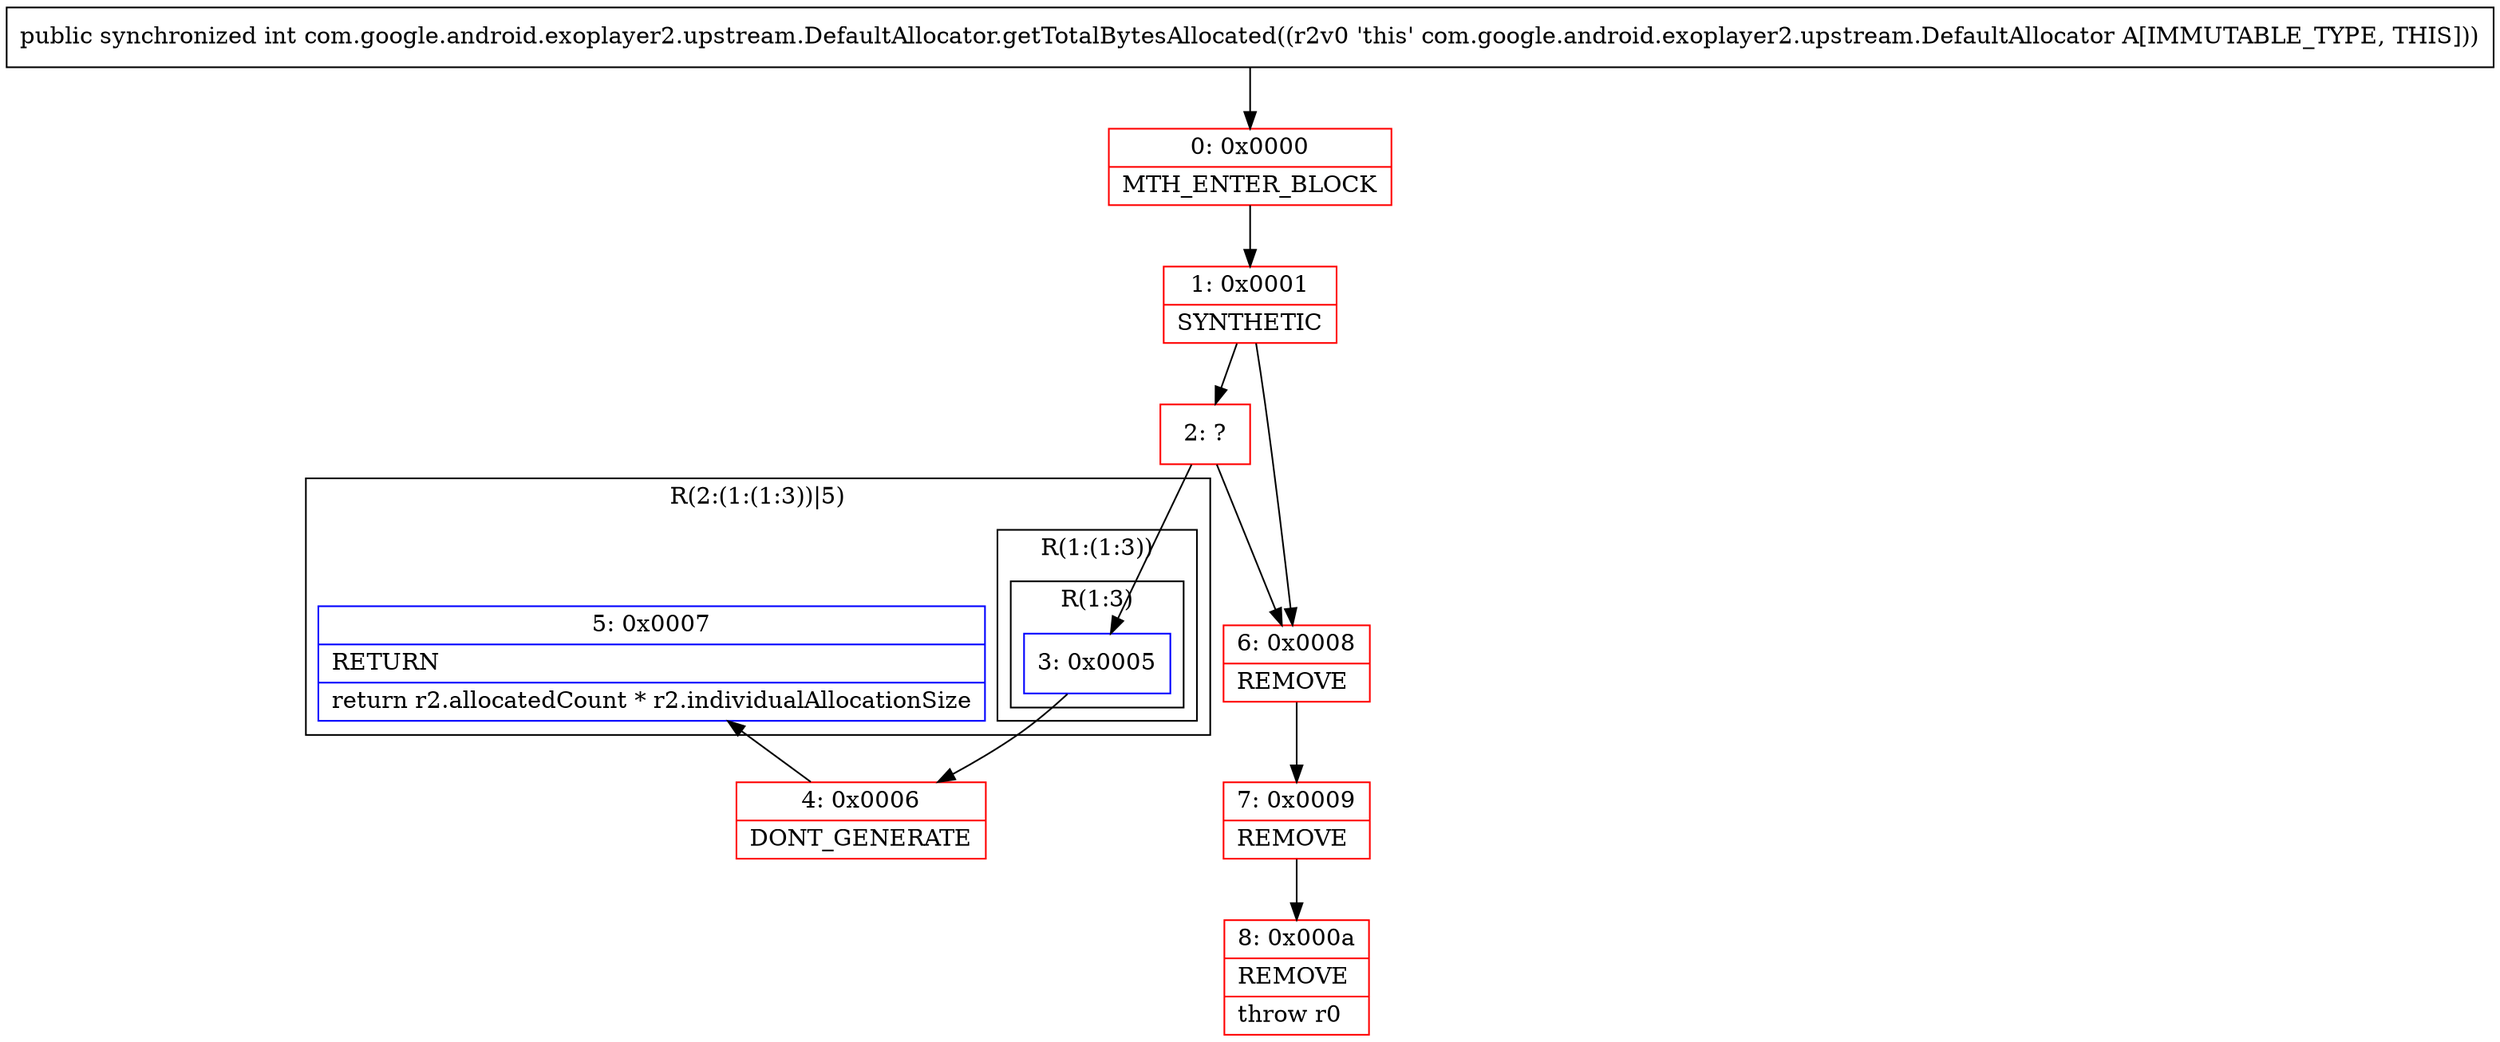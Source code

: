 digraph "CFG forcom.google.android.exoplayer2.upstream.DefaultAllocator.getTotalBytesAllocated()I" {
subgraph cluster_Region_1067817184 {
label = "R(2:(1:(1:3))|5)";
node [shape=record,color=blue];
subgraph cluster_Region_618584727 {
label = "R(1:(1:3))";
node [shape=record,color=blue];
subgraph cluster_Region_1655195512 {
label = "R(1:3)";
node [shape=record,color=blue];
Node_3 [shape=record,label="{3\:\ 0x0005}"];
}
}
Node_5 [shape=record,label="{5\:\ 0x0007|RETURN\l|return r2.allocatedCount * r2.individualAllocationSize\l}"];
}
Node_0 [shape=record,color=red,label="{0\:\ 0x0000|MTH_ENTER_BLOCK\l}"];
Node_1 [shape=record,color=red,label="{1\:\ 0x0001|SYNTHETIC\l}"];
Node_2 [shape=record,color=red,label="{2\:\ ?}"];
Node_4 [shape=record,color=red,label="{4\:\ 0x0006|DONT_GENERATE\l}"];
Node_6 [shape=record,color=red,label="{6\:\ 0x0008|REMOVE\l}"];
Node_7 [shape=record,color=red,label="{7\:\ 0x0009|REMOVE\l}"];
Node_8 [shape=record,color=red,label="{8\:\ 0x000a|REMOVE\l|throw r0\l}"];
MethodNode[shape=record,label="{public synchronized int com.google.android.exoplayer2.upstream.DefaultAllocator.getTotalBytesAllocated((r2v0 'this' com.google.android.exoplayer2.upstream.DefaultAllocator A[IMMUTABLE_TYPE, THIS])) }"];
MethodNode -> Node_0;
Node_3 -> Node_4;
Node_0 -> Node_1;
Node_1 -> Node_2;
Node_1 -> Node_6;
Node_2 -> Node_3;
Node_2 -> Node_6;
Node_4 -> Node_5;
Node_6 -> Node_7;
Node_7 -> Node_8;
}

